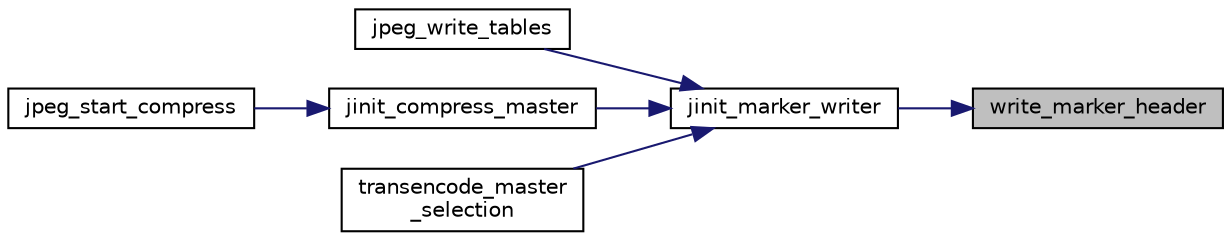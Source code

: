 digraph "write_marker_header"
{
 // LATEX_PDF_SIZE
  bgcolor="transparent";
  edge [fontname="Helvetica",fontsize="10",labelfontname="Helvetica",labelfontsize="10"];
  node [fontname="Helvetica",fontsize="10",shape=record];
  rankdir="RL";
  Node260 [label="write_marker_header",height=0.2,width=0.4,color="black", fillcolor="grey75", style="filled", fontcolor="black",tooltip=" "];
  Node260 -> Node261 [dir="back",color="midnightblue",fontsize="10",style="solid"];
  Node261 [label="jinit_marker_writer",height=0.2,width=0.4,color="black",URL="$jcmarker_8c.html#aa9195332f50b4cc182fa49c24abf9e22",tooltip=" "];
  Node261 -> Node262 [dir="back",color="midnightblue",fontsize="10",style="solid"];
  Node262 [label="jpeg_write_tables",height=0.2,width=0.4,color="black",URL="$jcapimin_8c.html#ad476429912a2ceb2f1606326fbbb64f2",tooltip=" "];
  Node261 -> Node263 [dir="back",color="midnightblue",fontsize="10",style="solid"];
  Node263 [label="jinit_compress_master",height=0.2,width=0.4,color="black",URL="$jcinit_8c.html#a9b434908559c6849283fcac944250b3b",tooltip=" "];
  Node263 -> Node264 [dir="back",color="midnightblue",fontsize="10",style="solid"];
  Node264 [label="jpeg_start_compress",height=0.2,width=0.4,color="black",URL="$jcapistd_8c.html#aacff7627af44bc9457601ba15577162d",tooltip=" "];
  Node261 -> Node265 [dir="back",color="midnightblue",fontsize="10",style="solid"];
  Node265 [label="transencode_master\l_selection",height=0.2,width=0.4,color="black",URL="$jctrans_8c.html#ae87fac6bd08f4b513d2f7f5629586733",tooltip=" "];
}
